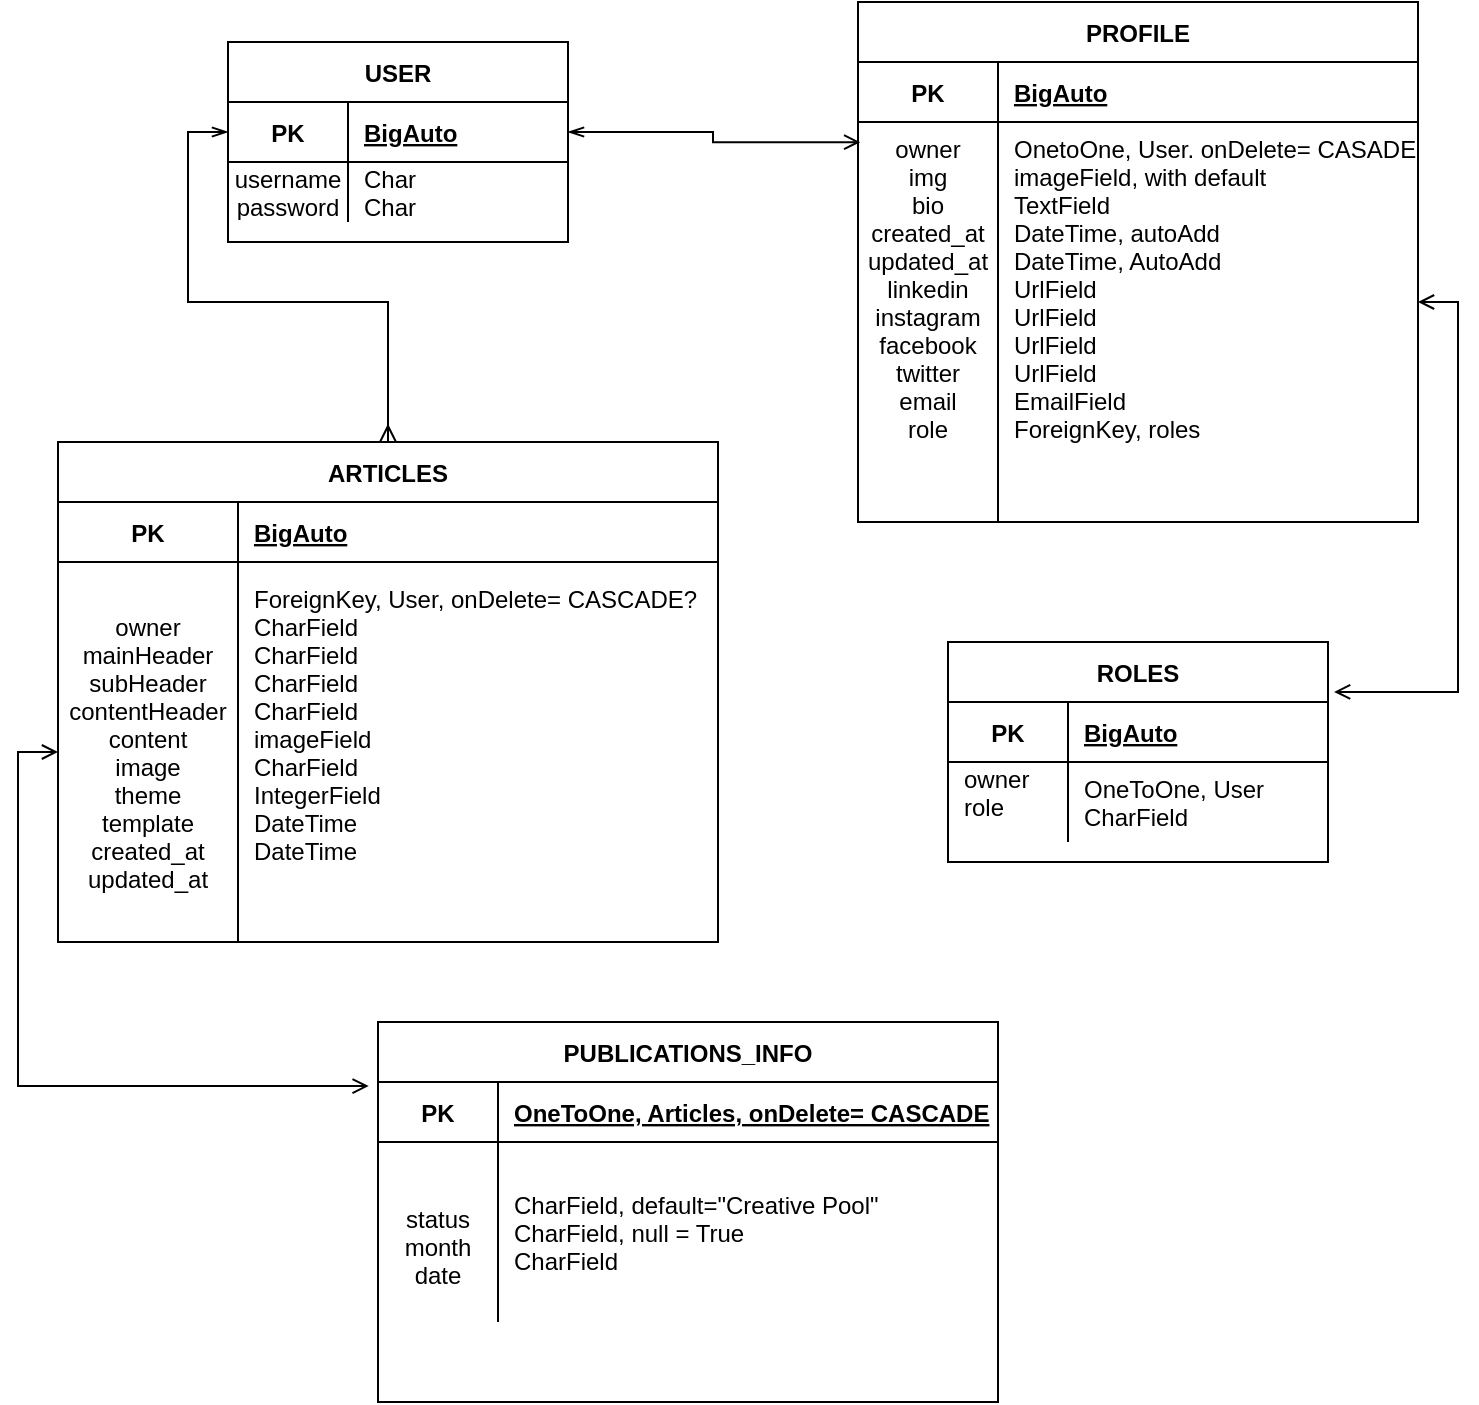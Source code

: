 <mxfile version="21.1.4" type="github">
  <diagram name="Page-1" id="oE_wf03Wt4a3m-nr5j4s">
    <mxGraphModel dx="1152" dy="824" grid="1" gridSize="10" guides="1" tooltips="1" connect="1" arrows="1" fold="1" page="1" pageScale="1" pageWidth="827" pageHeight="1169" math="0" shadow="0">
      <root>
        <mxCell id="0" />
        <mxCell id="1" parent="0" />
        <mxCell id="EUF2QSpQPlUPDgiQ79OK-1" value="USER" style="shape=table;startSize=30;container=1;collapsible=1;childLayout=tableLayout;fixedRows=1;rowLines=0;fontStyle=1;align=center;resizeLast=1;" vertex="1" parent="1">
          <mxGeometry x="145" y="50" width="170" height="100" as="geometry" />
        </mxCell>
        <mxCell id="EUF2QSpQPlUPDgiQ79OK-2" value="" style="shape=partialRectangle;collapsible=0;dropTarget=0;pointerEvents=0;fillColor=none;points=[[0,0.5],[1,0.5]];portConstraint=eastwest;top=0;left=0;right=0;bottom=1;" vertex="1" parent="EUF2QSpQPlUPDgiQ79OK-1">
          <mxGeometry y="30" width="170" height="30" as="geometry" />
        </mxCell>
        <mxCell id="EUF2QSpQPlUPDgiQ79OK-3" value="PK" style="shape=partialRectangle;overflow=hidden;connectable=0;fillColor=none;top=0;left=0;bottom=0;right=0;fontStyle=1;" vertex="1" parent="EUF2QSpQPlUPDgiQ79OK-2">
          <mxGeometry width="60" height="30" as="geometry">
            <mxRectangle width="60" height="30" as="alternateBounds" />
          </mxGeometry>
        </mxCell>
        <mxCell id="EUF2QSpQPlUPDgiQ79OK-4" value="BigAuto" style="shape=partialRectangle;overflow=hidden;connectable=0;fillColor=none;top=0;left=0;bottom=0;right=0;align=left;spacingLeft=6;fontStyle=5;" vertex="1" parent="EUF2QSpQPlUPDgiQ79OK-2">
          <mxGeometry x="60" width="110" height="30" as="geometry">
            <mxRectangle width="110" height="30" as="alternateBounds" />
          </mxGeometry>
        </mxCell>
        <mxCell id="EUF2QSpQPlUPDgiQ79OK-5" value="" style="shape=partialRectangle;collapsible=0;dropTarget=0;pointerEvents=0;fillColor=none;points=[[0,0.5],[1,0.5]];portConstraint=eastwest;top=0;left=0;right=0;bottom=0;" vertex="1" parent="EUF2QSpQPlUPDgiQ79OK-1">
          <mxGeometry y="60" width="170" height="30" as="geometry" />
        </mxCell>
        <mxCell id="EUF2QSpQPlUPDgiQ79OK-6" value="username&#xa;password" style="shape=partialRectangle;overflow=hidden;connectable=0;fillColor=none;top=0;left=0;bottom=0;right=0;" vertex="1" parent="EUF2QSpQPlUPDgiQ79OK-5">
          <mxGeometry width="60" height="30" as="geometry">
            <mxRectangle width="60" height="30" as="alternateBounds" />
          </mxGeometry>
        </mxCell>
        <mxCell id="EUF2QSpQPlUPDgiQ79OK-7" value="Char&#xa;Char" style="shape=partialRectangle;overflow=hidden;connectable=0;fillColor=none;top=0;left=0;bottom=0;right=0;align=left;spacingLeft=6;" vertex="1" parent="EUF2QSpQPlUPDgiQ79OK-5">
          <mxGeometry x="60" width="110" height="30" as="geometry">
            <mxRectangle width="110" height="30" as="alternateBounds" />
          </mxGeometry>
        </mxCell>
        <mxCell id="EUF2QSpQPlUPDgiQ79OK-8" value="PROFILE" style="shape=table;startSize=30;container=1;collapsible=1;childLayout=tableLayout;fixedRows=1;rowLines=0;fontStyle=1;align=center;resizeLast=1;" vertex="1" parent="1">
          <mxGeometry x="460" y="30" width="280" height="260" as="geometry" />
        </mxCell>
        <mxCell id="EUF2QSpQPlUPDgiQ79OK-9" value="" style="shape=partialRectangle;collapsible=0;dropTarget=0;pointerEvents=0;fillColor=none;points=[[0,0.5],[1,0.5]];portConstraint=eastwest;top=0;left=0;right=0;bottom=1;" vertex="1" parent="EUF2QSpQPlUPDgiQ79OK-8">
          <mxGeometry y="30" width="280" height="30" as="geometry" />
        </mxCell>
        <mxCell id="EUF2QSpQPlUPDgiQ79OK-10" value="PK" style="shape=partialRectangle;overflow=hidden;connectable=0;fillColor=none;top=0;left=0;bottom=0;right=0;fontStyle=1;" vertex="1" parent="EUF2QSpQPlUPDgiQ79OK-9">
          <mxGeometry width="70" height="30" as="geometry">
            <mxRectangle width="70" height="30" as="alternateBounds" />
          </mxGeometry>
        </mxCell>
        <mxCell id="EUF2QSpQPlUPDgiQ79OK-11" value="BigAuto" style="shape=partialRectangle;overflow=hidden;connectable=0;fillColor=none;top=0;left=0;bottom=0;right=0;align=left;spacingLeft=6;fontStyle=5;" vertex="1" parent="EUF2QSpQPlUPDgiQ79OK-9">
          <mxGeometry x="70" width="210" height="30" as="geometry">
            <mxRectangle width="210" height="30" as="alternateBounds" />
          </mxGeometry>
        </mxCell>
        <mxCell id="EUF2QSpQPlUPDgiQ79OK-12" value="" style="shape=partialRectangle;collapsible=0;dropTarget=0;pointerEvents=0;fillColor=none;points=[[0,0.5],[1,0.5]];portConstraint=eastwest;top=0;left=0;right=0;bottom=0;" vertex="1" parent="EUF2QSpQPlUPDgiQ79OK-8">
          <mxGeometry y="60" width="280" height="180" as="geometry" />
        </mxCell>
        <mxCell id="EUF2QSpQPlUPDgiQ79OK-13" value="owner&#xa;img&#xa;bio&#xa;created_at&#xa;updated_at&#xa;linkedin&#xa;instagram&#xa;facebook&#xa;twitter&#xa;email&#xa;role&#xa;" style="shape=partialRectangle;overflow=hidden;connectable=0;fillColor=none;top=0;left=0;bottom=0;right=0;" vertex="1" parent="EUF2QSpQPlUPDgiQ79OK-12">
          <mxGeometry width="70" height="180" as="geometry">
            <mxRectangle width="70" height="180" as="alternateBounds" />
          </mxGeometry>
        </mxCell>
        <mxCell id="EUF2QSpQPlUPDgiQ79OK-14" value="OnetoOne, User. onDelete= CASADE?&#xa;imageField, with default&#xa;TextField&#xa;DateTime, autoAdd&#xa;DateTime, AutoAdd&#xa;UrlField&#xa;UrlField&#xa;UrlField&#xa;UrlField&#xa;EmailField&#xa;ForeignKey, roles&#xa;" style="shape=partialRectangle;overflow=hidden;connectable=0;fillColor=none;top=0;left=0;bottom=0;right=0;align=left;spacingLeft=6;" vertex="1" parent="EUF2QSpQPlUPDgiQ79OK-12">
          <mxGeometry x="70" width="210" height="180" as="geometry">
            <mxRectangle width="210" height="180" as="alternateBounds" />
          </mxGeometry>
        </mxCell>
        <mxCell id="EUF2QSpQPlUPDgiQ79OK-15" value="" style="shape=partialRectangle;collapsible=0;dropTarget=0;pointerEvents=0;fillColor=none;points=[[0,0.5],[1,0.5]];portConstraint=eastwest;top=0;left=0;right=0;bottom=0;" vertex="1" parent="EUF2QSpQPlUPDgiQ79OK-8">
          <mxGeometry y="240" width="280" height="20" as="geometry" />
        </mxCell>
        <mxCell id="EUF2QSpQPlUPDgiQ79OK-16" value="" style="shape=partialRectangle;overflow=hidden;connectable=0;fillColor=none;top=0;left=0;bottom=0;right=0;" vertex="1" parent="EUF2QSpQPlUPDgiQ79OK-15">
          <mxGeometry width="70" height="20" as="geometry">
            <mxRectangle width="70" height="20" as="alternateBounds" />
          </mxGeometry>
        </mxCell>
        <mxCell id="EUF2QSpQPlUPDgiQ79OK-17" value="" style="shape=partialRectangle;overflow=hidden;connectable=0;fillColor=none;top=0;left=0;bottom=0;right=0;align=left;spacingLeft=6;" vertex="1" parent="EUF2QSpQPlUPDgiQ79OK-15">
          <mxGeometry x="70" width="210" height="20" as="geometry">
            <mxRectangle width="210" height="20" as="alternateBounds" />
          </mxGeometry>
        </mxCell>
        <mxCell id="EUF2QSpQPlUPDgiQ79OK-18" value="ARTICLES" style="shape=table;startSize=30;container=1;collapsible=1;childLayout=tableLayout;fixedRows=1;rowLines=0;fontStyle=1;align=center;resizeLast=1;" vertex="1" parent="1">
          <mxGeometry x="60" y="250" width="330" height="250" as="geometry" />
        </mxCell>
        <mxCell id="EUF2QSpQPlUPDgiQ79OK-19" value="" style="shape=partialRectangle;collapsible=0;dropTarget=0;pointerEvents=0;fillColor=none;points=[[0,0.5],[1,0.5]];portConstraint=eastwest;top=0;left=0;right=0;bottom=1;" vertex="1" parent="EUF2QSpQPlUPDgiQ79OK-18">
          <mxGeometry y="30" width="330" height="30" as="geometry" />
        </mxCell>
        <mxCell id="EUF2QSpQPlUPDgiQ79OK-20" value="PK" style="shape=partialRectangle;overflow=hidden;connectable=0;fillColor=none;top=0;left=0;bottom=0;right=0;fontStyle=1;" vertex="1" parent="EUF2QSpQPlUPDgiQ79OK-19">
          <mxGeometry width="90" height="30" as="geometry">
            <mxRectangle width="90" height="30" as="alternateBounds" />
          </mxGeometry>
        </mxCell>
        <mxCell id="EUF2QSpQPlUPDgiQ79OK-21" value="BigAuto" style="shape=partialRectangle;overflow=hidden;connectable=0;fillColor=none;top=0;left=0;bottom=0;right=0;align=left;spacingLeft=6;fontStyle=5;" vertex="1" parent="EUF2QSpQPlUPDgiQ79OK-19">
          <mxGeometry x="90" width="240" height="30" as="geometry">
            <mxRectangle width="240" height="30" as="alternateBounds" />
          </mxGeometry>
        </mxCell>
        <mxCell id="EUF2QSpQPlUPDgiQ79OK-22" value="" style="shape=partialRectangle;collapsible=0;dropTarget=0;pointerEvents=0;fillColor=none;points=[[0,0.5],[1,0.5]];portConstraint=eastwest;top=0;left=0;right=0;bottom=0;" vertex="1" parent="EUF2QSpQPlUPDgiQ79OK-18">
          <mxGeometry y="60" width="330" height="190" as="geometry" />
        </mxCell>
        <mxCell id="EUF2QSpQPlUPDgiQ79OK-23" value="owner&#xa;mainHeader&#xa;subHeader&#xa;contentHeader&#xa;content&#xa;image&#xa;theme&#xa;template&#xa;created_at&#xa;updated_at" style="shape=partialRectangle;overflow=hidden;connectable=0;fillColor=none;top=0;left=0;bottom=0;right=0;" vertex="1" parent="EUF2QSpQPlUPDgiQ79OK-22">
          <mxGeometry width="90" height="190" as="geometry">
            <mxRectangle width="90" height="190" as="alternateBounds" />
          </mxGeometry>
        </mxCell>
        <mxCell id="EUF2QSpQPlUPDgiQ79OK-24" value="ForeignKey, User, onDelete= CASCADE?&#xa;CharField&#xa;CharField&#xa;CharField&#xa;CharField&#xa;imageField&#xa;CharField&#xa;IntegerField&#xa;DateTime&#xa;DateTime&#xa;&#xa;" style="shape=partialRectangle;overflow=hidden;connectable=0;fillColor=none;top=0;left=0;bottom=0;right=0;align=left;spacingLeft=6;" vertex="1" parent="EUF2QSpQPlUPDgiQ79OK-22">
          <mxGeometry x="90" width="240" height="190" as="geometry">
            <mxRectangle width="240" height="190" as="alternateBounds" />
          </mxGeometry>
        </mxCell>
        <mxCell id="EUF2QSpQPlUPDgiQ79OK-25" value="ROLES" style="shape=table;startSize=30;container=1;collapsible=1;childLayout=tableLayout;fixedRows=1;rowLines=0;fontStyle=1;align=center;resizeLast=1;" vertex="1" parent="1">
          <mxGeometry x="505" y="350" width="190" height="110" as="geometry" />
        </mxCell>
        <mxCell id="EUF2QSpQPlUPDgiQ79OK-26" value="" style="shape=partialRectangle;collapsible=0;dropTarget=0;pointerEvents=0;fillColor=none;points=[[0,0.5],[1,0.5]];portConstraint=eastwest;top=0;left=0;right=0;bottom=1;" vertex="1" parent="EUF2QSpQPlUPDgiQ79OK-25">
          <mxGeometry y="30" width="190" height="30" as="geometry" />
        </mxCell>
        <mxCell id="EUF2QSpQPlUPDgiQ79OK-27" value="PK" style="shape=partialRectangle;overflow=hidden;connectable=0;fillColor=none;top=0;left=0;bottom=0;right=0;fontStyle=1;" vertex="1" parent="EUF2QSpQPlUPDgiQ79OK-26">
          <mxGeometry width="60" height="30" as="geometry">
            <mxRectangle width="60" height="30" as="alternateBounds" />
          </mxGeometry>
        </mxCell>
        <mxCell id="EUF2QSpQPlUPDgiQ79OK-28" value="BigAuto" style="shape=partialRectangle;overflow=hidden;connectable=0;fillColor=none;top=0;left=0;bottom=0;right=0;align=left;spacingLeft=6;fontStyle=5;" vertex="1" parent="EUF2QSpQPlUPDgiQ79OK-26">
          <mxGeometry x="60" width="130" height="30" as="geometry">
            <mxRectangle width="130" height="30" as="alternateBounds" />
          </mxGeometry>
        </mxCell>
        <mxCell id="EUF2QSpQPlUPDgiQ79OK-29" value="" style="shape=partialRectangle;collapsible=0;dropTarget=0;pointerEvents=0;fillColor=none;points=[[0,0.5],[1,0.5]];portConstraint=eastwest;top=0;left=0;right=0;bottom=0;" vertex="1" parent="EUF2QSpQPlUPDgiQ79OK-25">
          <mxGeometry y="60" width="190" height="40" as="geometry" />
        </mxCell>
        <mxCell id="EUF2QSpQPlUPDgiQ79OK-30" value="" style="shape=partialRectangle;overflow=hidden;connectable=0;fillColor=none;top=0;left=0;bottom=0;right=0;" vertex="1" parent="EUF2QSpQPlUPDgiQ79OK-29">
          <mxGeometry width="60" height="40" as="geometry">
            <mxRectangle width="60" height="40" as="alternateBounds" />
          </mxGeometry>
        </mxCell>
        <mxCell id="EUF2QSpQPlUPDgiQ79OK-31" value="OneToOne, User&#xa;CharField" style="shape=partialRectangle;overflow=hidden;connectable=0;fillColor=none;top=0;left=0;bottom=0;right=0;align=left;spacingLeft=6;" vertex="1" parent="EUF2QSpQPlUPDgiQ79OK-29">
          <mxGeometry x="60" width="130" height="40" as="geometry">
            <mxRectangle width="130" height="40" as="alternateBounds" />
          </mxGeometry>
        </mxCell>
        <mxCell id="EUF2QSpQPlUPDgiQ79OK-33" value="owner&#xa;role" style="shape=partialRectangle;overflow=hidden;connectable=0;fillColor=none;top=0;left=0;bottom=0;right=0;align=left;spacingLeft=6;" vertex="1" parent="1">
          <mxGeometry x="505" y="385" width="65" height="80" as="geometry">
            <mxRectangle width="130" height="80" as="alternateBounds" />
          </mxGeometry>
        </mxCell>
        <mxCell id="EUF2QSpQPlUPDgiQ79OK-34" style="edgeStyle=orthogonalEdgeStyle;rounded=0;orthogonalLoop=1;jettySize=auto;html=1;exitX=0;exitY=0.5;exitDx=0;exitDy=0;entryX=0.5;entryY=0;entryDx=0;entryDy=0;startArrow=openThin;startFill=0;endArrow=ERmany;endFill=0;" edge="1" parent="1" source="EUF2QSpQPlUPDgiQ79OK-2" target="EUF2QSpQPlUPDgiQ79OK-18">
          <mxGeometry relative="1" as="geometry" />
        </mxCell>
        <mxCell id="EUF2QSpQPlUPDgiQ79OK-35" style="edgeStyle=orthogonalEdgeStyle;rounded=0;orthogonalLoop=1;jettySize=auto;html=1;exitX=1;exitY=0.5;exitDx=0;exitDy=0;entryX=0.004;entryY=0.056;entryDx=0;entryDy=0;entryPerimeter=0;startArrow=openThin;startFill=0;endArrow=open;endFill=0;" edge="1" parent="1" source="EUF2QSpQPlUPDgiQ79OK-2" target="EUF2QSpQPlUPDgiQ79OK-12">
          <mxGeometry relative="1" as="geometry" />
        </mxCell>
        <mxCell id="EUF2QSpQPlUPDgiQ79OK-37" style="edgeStyle=orthogonalEdgeStyle;rounded=0;orthogonalLoop=1;jettySize=auto;html=1;exitX=1;exitY=0.5;exitDx=0;exitDy=0;entryX=1.016;entryY=-0.167;entryDx=0;entryDy=0;entryPerimeter=0;startArrow=open;startFill=0;endArrow=open;endFill=0;" edge="1" parent="1" source="EUF2QSpQPlUPDgiQ79OK-12" target="EUF2QSpQPlUPDgiQ79OK-26">
          <mxGeometry relative="1" as="geometry" />
        </mxCell>
        <mxCell id="EUF2QSpQPlUPDgiQ79OK-38" value="PUBLICATIONS_INFO" style="shape=table;startSize=30;container=1;collapsible=1;childLayout=tableLayout;fixedRows=1;rowLines=0;fontStyle=1;align=center;resizeLast=1;" vertex="1" parent="1">
          <mxGeometry x="220" y="540" width="310" height="190" as="geometry" />
        </mxCell>
        <mxCell id="EUF2QSpQPlUPDgiQ79OK-39" value="" style="shape=partialRectangle;collapsible=0;dropTarget=0;pointerEvents=0;fillColor=none;points=[[0,0.5],[1,0.5]];portConstraint=eastwest;top=0;left=0;right=0;bottom=1;" vertex="1" parent="EUF2QSpQPlUPDgiQ79OK-38">
          <mxGeometry y="30" width="310" height="30" as="geometry" />
        </mxCell>
        <mxCell id="EUF2QSpQPlUPDgiQ79OK-40" value="PK" style="shape=partialRectangle;overflow=hidden;connectable=0;fillColor=none;top=0;left=0;bottom=0;right=0;fontStyle=1;" vertex="1" parent="EUF2QSpQPlUPDgiQ79OK-39">
          <mxGeometry width="60" height="30" as="geometry">
            <mxRectangle width="60" height="30" as="alternateBounds" />
          </mxGeometry>
        </mxCell>
        <mxCell id="EUF2QSpQPlUPDgiQ79OK-41" value="OneToOne, Articles, onDelete= CASCADE" style="shape=partialRectangle;overflow=hidden;connectable=0;fillColor=none;top=0;left=0;bottom=0;right=0;align=left;spacingLeft=6;fontStyle=5;" vertex="1" parent="EUF2QSpQPlUPDgiQ79OK-39">
          <mxGeometry x="60" width="250" height="30" as="geometry">
            <mxRectangle width="250" height="30" as="alternateBounds" />
          </mxGeometry>
        </mxCell>
        <mxCell id="EUF2QSpQPlUPDgiQ79OK-42" value="" style="shape=partialRectangle;collapsible=0;dropTarget=0;pointerEvents=0;fillColor=none;points=[[0,0.5],[1,0.5]];portConstraint=eastwest;top=0;left=0;right=0;bottom=0;" vertex="1" parent="EUF2QSpQPlUPDgiQ79OK-38">
          <mxGeometry y="60" width="310" height="90" as="geometry" />
        </mxCell>
        <mxCell id="EUF2QSpQPlUPDgiQ79OK-43" value="&#xa;status&#xa;month&#xa;date" style="shape=partialRectangle;overflow=hidden;connectable=0;fillColor=none;top=0;left=0;bottom=0;right=0;" vertex="1" parent="EUF2QSpQPlUPDgiQ79OK-42">
          <mxGeometry width="60" height="90" as="geometry">
            <mxRectangle width="60" height="90" as="alternateBounds" />
          </mxGeometry>
        </mxCell>
        <mxCell id="EUF2QSpQPlUPDgiQ79OK-44" value="CharField, default=&quot;Creative Pool&quot;&#xa;CharField, null = True&#xa;CharField" style="shape=partialRectangle;overflow=hidden;connectable=0;fillColor=none;top=0;left=0;bottom=0;right=0;align=left;spacingLeft=6;" vertex="1" parent="EUF2QSpQPlUPDgiQ79OK-42">
          <mxGeometry x="60" width="250" height="90" as="geometry">
            <mxRectangle width="250" height="90" as="alternateBounds" />
          </mxGeometry>
        </mxCell>
        <mxCell id="EUF2QSpQPlUPDgiQ79OK-45" style="edgeStyle=orthogonalEdgeStyle;rounded=0;orthogonalLoop=1;jettySize=auto;html=1;exitX=0;exitY=0.5;exitDx=0;exitDy=0;entryX=-0.015;entryY=0.067;entryDx=0;entryDy=0;entryPerimeter=0;startArrow=open;startFill=0;endArrow=open;endFill=0;" edge="1" parent="1" source="EUF2QSpQPlUPDgiQ79OK-22" target="EUF2QSpQPlUPDgiQ79OK-39">
          <mxGeometry relative="1" as="geometry" />
        </mxCell>
      </root>
    </mxGraphModel>
  </diagram>
</mxfile>
